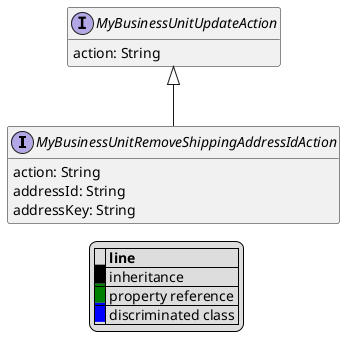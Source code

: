 @startuml

hide empty fields
hide empty methods
legend
|= |= line |
|<back:black>   </back>| inheritance |
|<back:green>   </back>| property reference |
|<back:blue>   </back>| discriminated class |
endlegend
interface MyBusinessUnitRemoveShippingAddressIdAction [[MyBusinessUnitRemoveShippingAddressIdAction.svg]] extends MyBusinessUnitUpdateAction {
    action: String
    addressId: String
    addressKey: String
}
interface MyBusinessUnitUpdateAction [[MyBusinessUnitUpdateAction.svg]]  {
    action: String
}





@enduml
